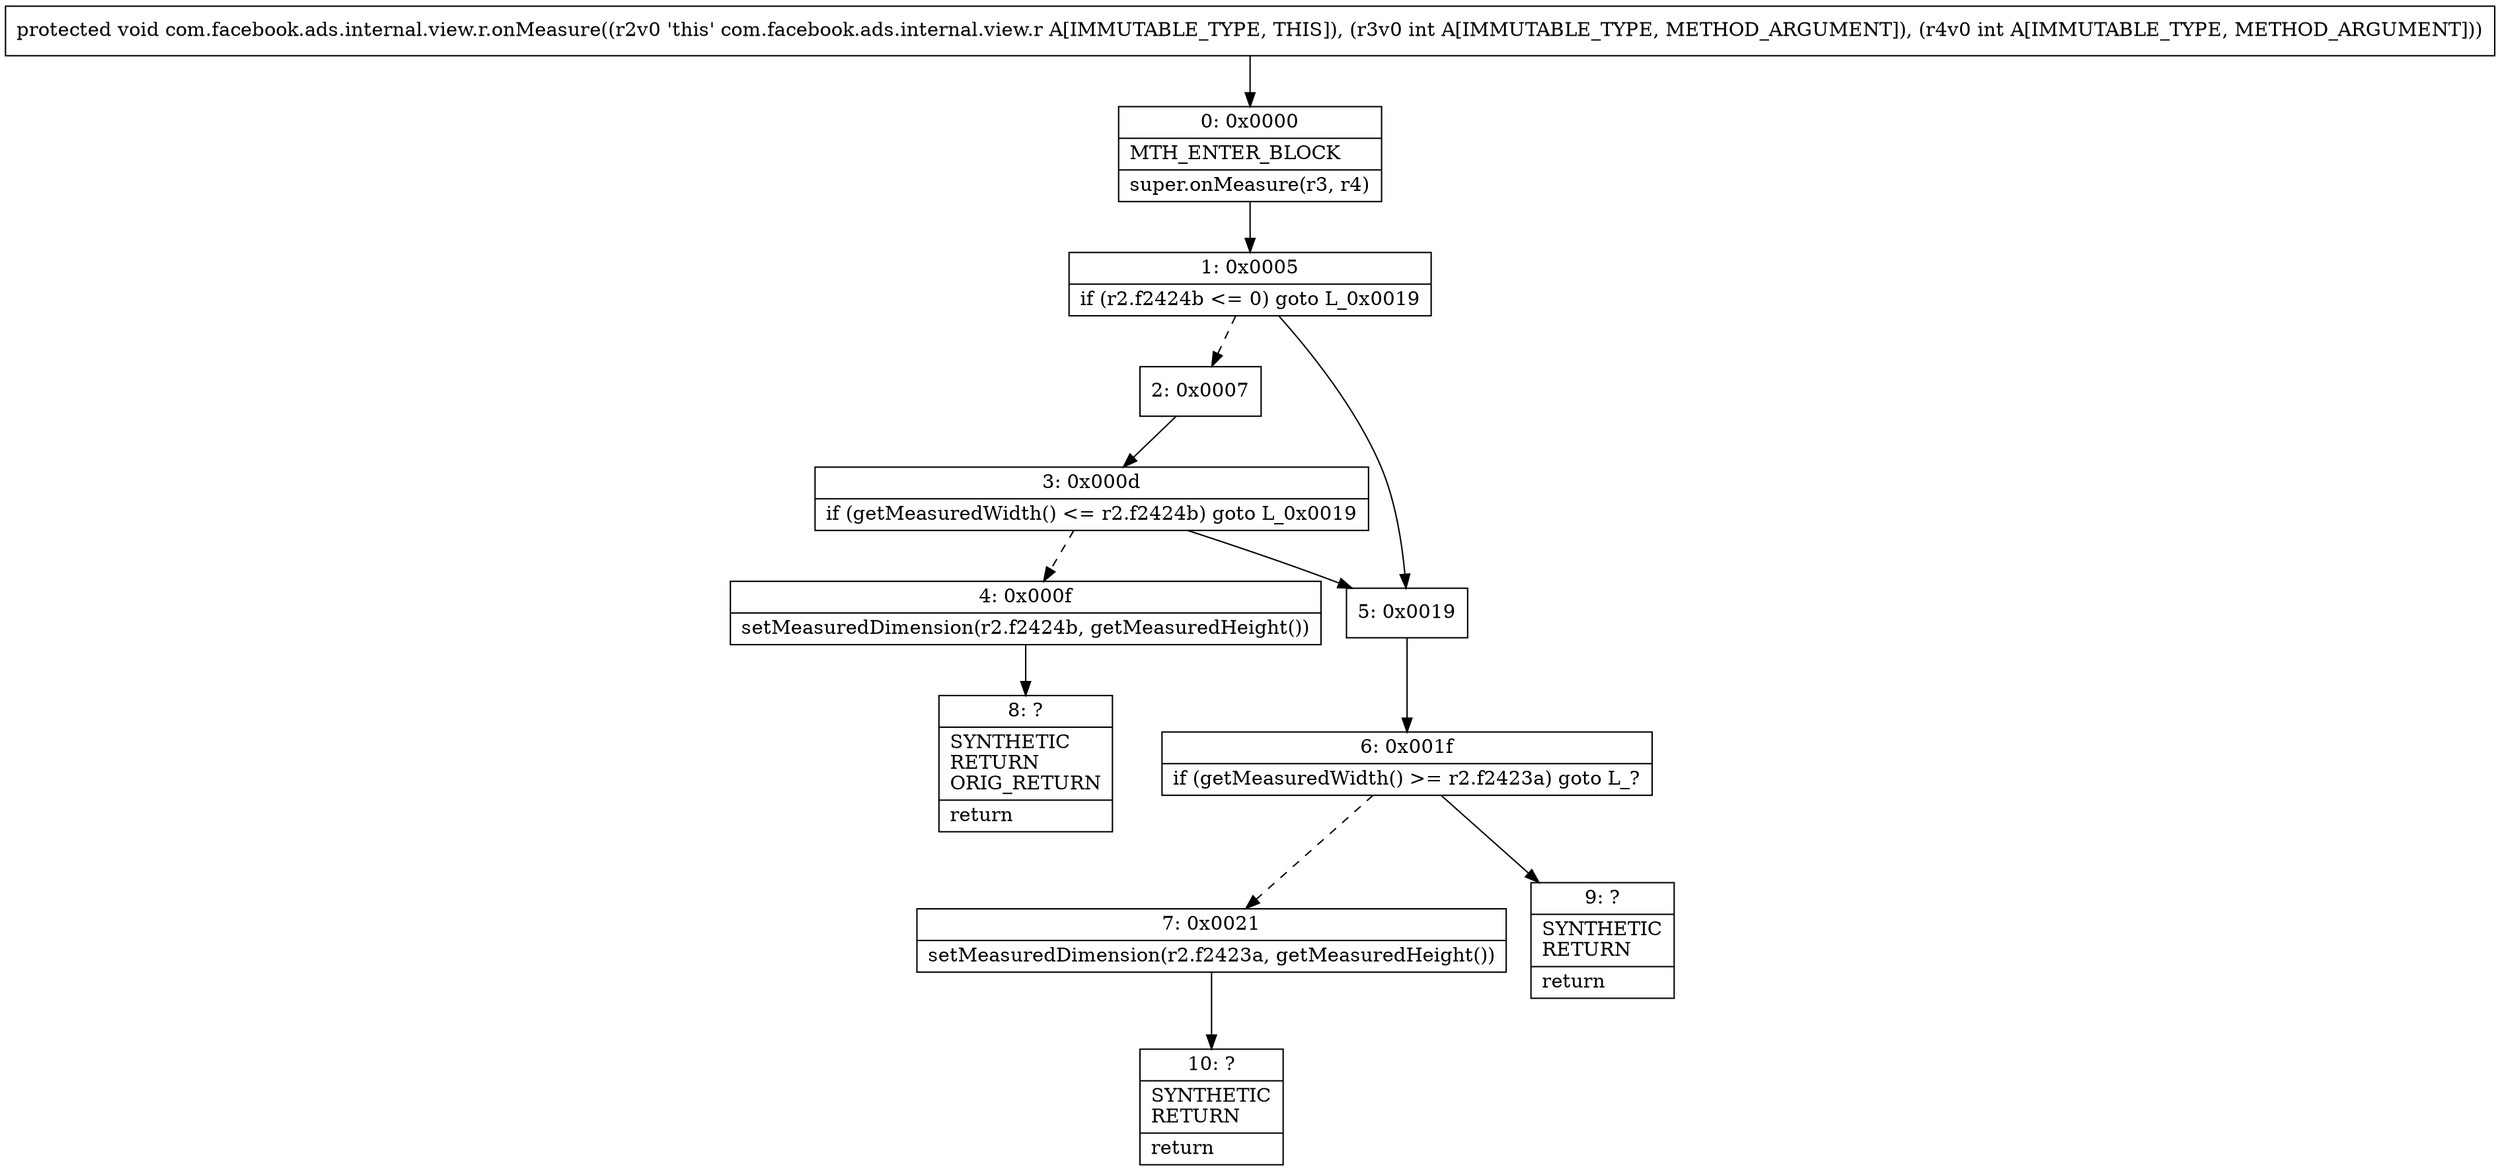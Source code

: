 digraph "CFG forcom.facebook.ads.internal.view.r.onMeasure(II)V" {
Node_0 [shape=record,label="{0\:\ 0x0000|MTH_ENTER_BLOCK\l|super.onMeasure(r3, r4)\l}"];
Node_1 [shape=record,label="{1\:\ 0x0005|if (r2.f2424b \<= 0) goto L_0x0019\l}"];
Node_2 [shape=record,label="{2\:\ 0x0007}"];
Node_3 [shape=record,label="{3\:\ 0x000d|if (getMeasuredWidth() \<= r2.f2424b) goto L_0x0019\l}"];
Node_4 [shape=record,label="{4\:\ 0x000f|setMeasuredDimension(r2.f2424b, getMeasuredHeight())\l}"];
Node_5 [shape=record,label="{5\:\ 0x0019}"];
Node_6 [shape=record,label="{6\:\ 0x001f|if (getMeasuredWidth() \>= r2.f2423a) goto L_?\l}"];
Node_7 [shape=record,label="{7\:\ 0x0021|setMeasuredDimension(r2.f2423a, getMeasuredHeight())\l}"];
Node_8 [shape=record,label="{8\:\ ?|SYNTHETIC\lRETURN\lORIG_RETURN\l|return\l}"];
Node_9 [shape=record,label="{9\:\ ?|SYNTHETIC\lRETURN\l|return\l}"];
Node_10 [shape=record,label="{10\:\ ?|SYNTHETIC\lRETURN\l|return\l}"];
MethodNode[shape=record,label="{protected void com.facebook.ads.internal.view.r.onMeasure((r2v0 'this' com.facebook.ads.internal.view.r A[IMMUTABLE_TYPE, THIS]), (r3v0 int A[IMMUTABLE_TYPE, METHOD_ARGUMENT]), (r4v0 int A[IMMUTABLE_TYPE, METHOD_ARGUMENT])) }"];
MethodNode -> Node_0;
Node_0 -> Node_1;
Node_1 -> Node_2[style=dashed];
Node_1 -> Node_5;
Node_2 -> Node_3;
Node_3 -> Node_4[style=dashed];
Node_3 -> Node_5;
Node_4 -> Node_8;
Node_5 -> Node_6;
Node_6 -> Node_7[style=dashed];
Node_6 -> Node_9;
Node_7 -> Node_10;
}


